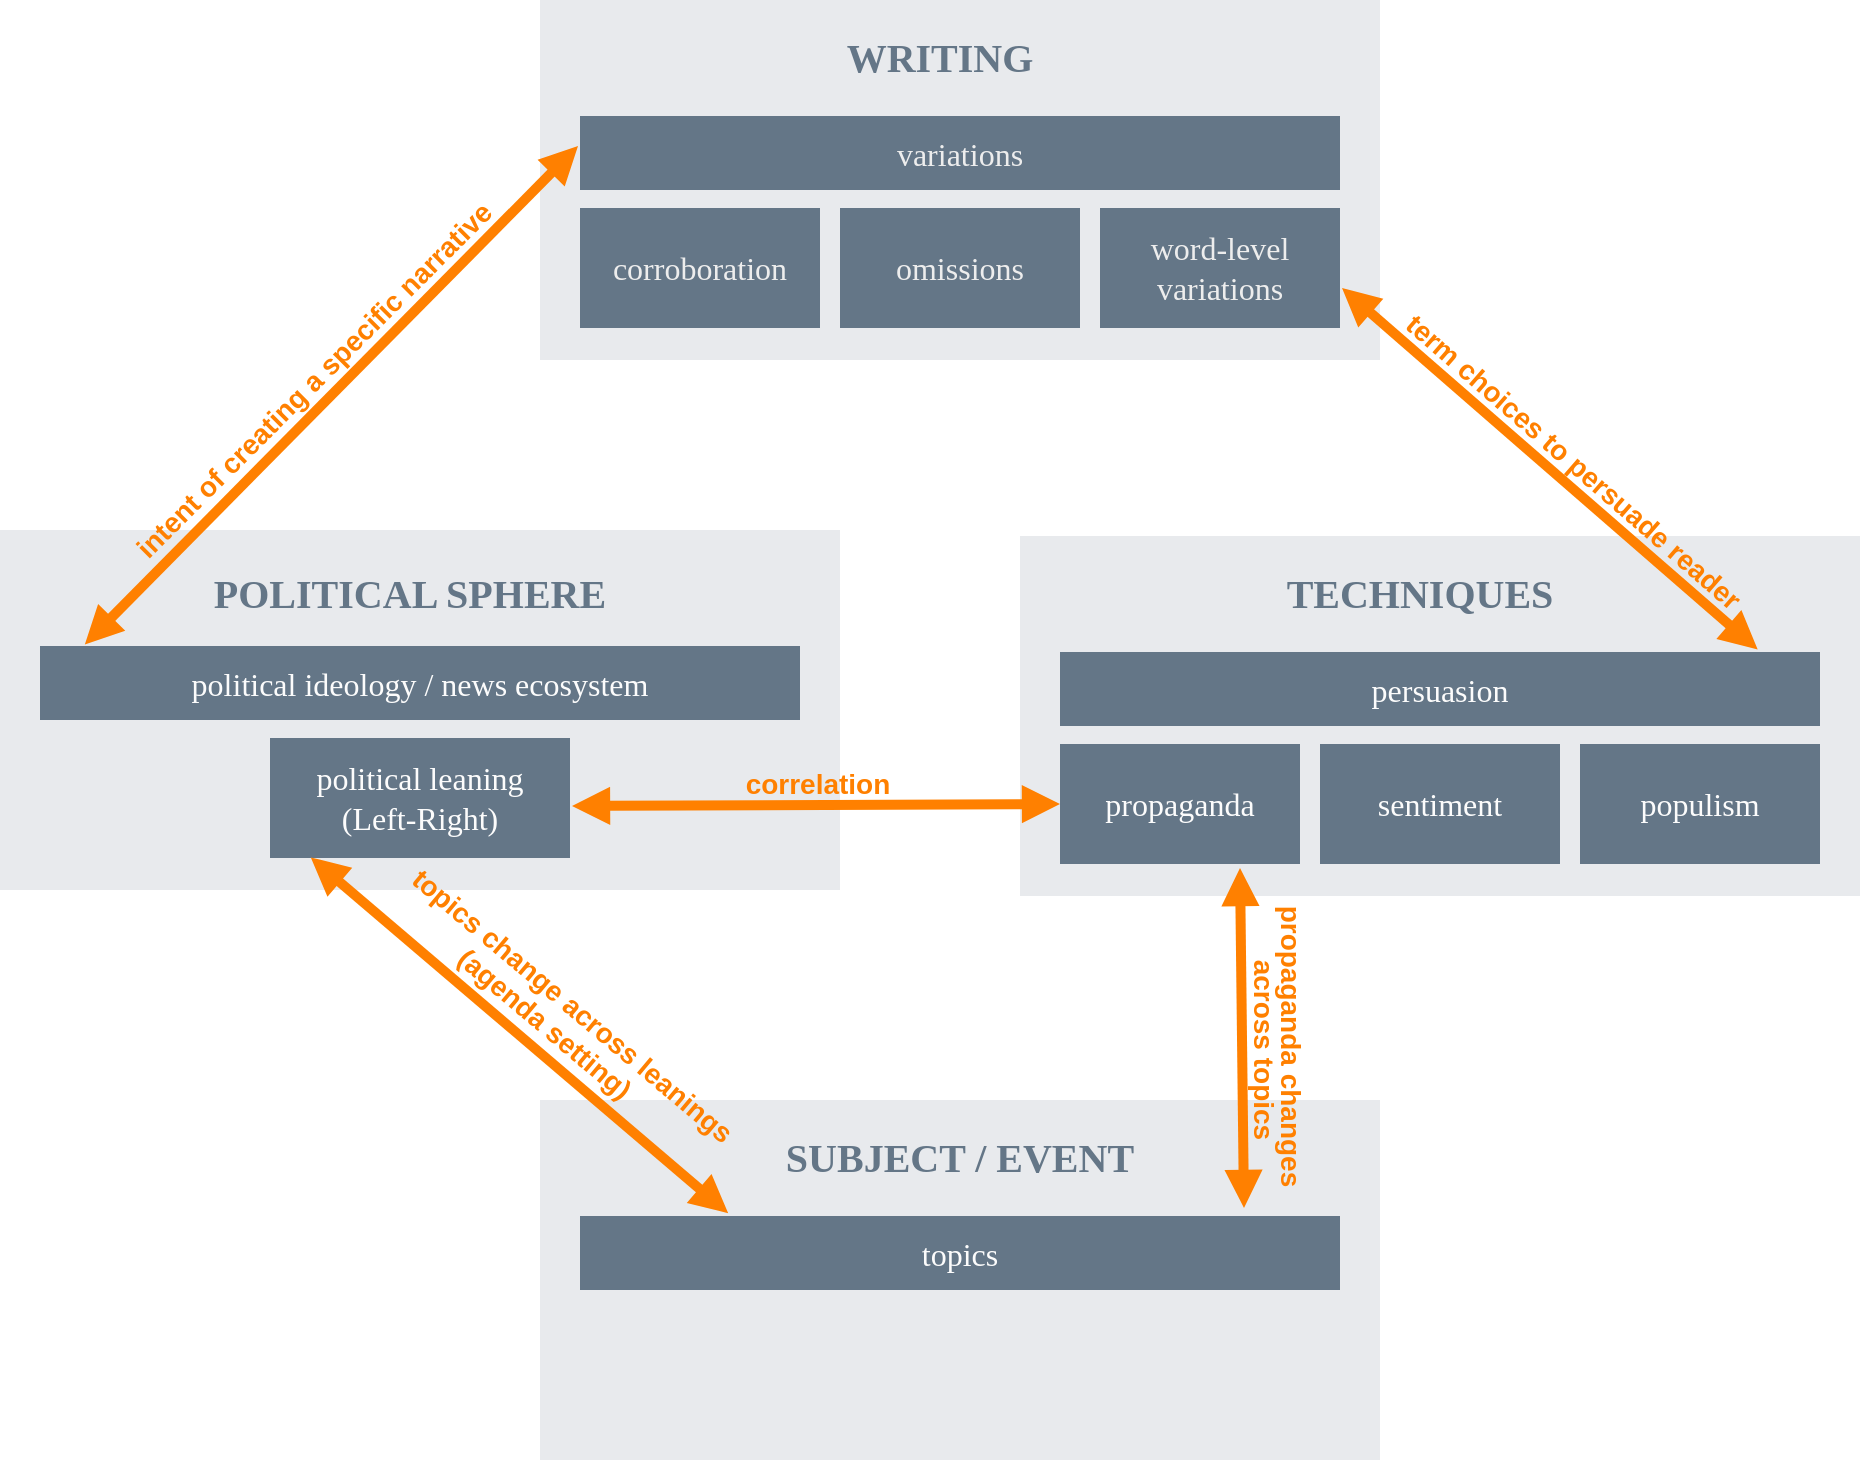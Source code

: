 <mxfile version="24.3.1" type="device">
  <diagram name="Page-1" id="Jdo_nhZsNWoK9g8GEEn7">
    <mxGraphModel dx="4545" dy="2809" grid="0" gridSize="10" guides="1" tooltips="1" connect="1" arrows="1" fold="1" page="1" pageScale="1" pageWidth="827" pageHeight="1169" math="0" shadow="0">
      <root>
        <mxCell id="0" />
        <mxCell id="1" parent="0" />
        <mxCell id="q0yEMm2avOZzuQYBKRTB-63" value="" style="rounded=0;whiteSpace=wrap;html=1;strokeColor=none;fillColor=#647687;fontColor=#ffffff;opacity=15;" parent="1" vertex="1">
          <mxGeometry x="800" y="-732" width="420" height="180" as="geometry" />
        </mxCell>
        <mxCell id="q0yEMm2avOZzuQYBKRTB-55" value="" style="rounded=0;whiteSpace=wrap;html=1;strokeColor=none;fillColor=#647687;fontColor=#ffffff;opacity=15;" parent="1" vertex="1">
          <mxGeometry x="1070" y="-997" width="420" height="180" as="geometry" />
        </mxCell>
        <mxCell id="q0yEMm2avOZzuQYBKRTB-49" value="corroboration" style="rounded=0;whiteSpace=wrap;html=1;fontFamily=Verdana;fontStyle=0;fontSize=16;horizontal=1;fillColor=#647687;strokeColor=none;fontColor=#EDEDED;" parent="1" vertex="1">
          <mxGeometry x="1090" y="-893" width="120" height="60" as="geometry" />
        </mxCell>
        <mxCell id="q0yEMm2avOZzuQYBKRTB-50" value="omissions" style="rounded=0;whiteSpace=wrap;html=1;fontFamily=Verdana;fontStyle=0;fontSize=16;horizontal=1;fillColor=#647687;strokeColor=none;fontColor=#EDEDED;" parent="1" vertex="1">
          <mxGeometry x="1220" y="-893" width="120" height="60" as="geometry" />
        </mxCell>
        <mxCell id="q0yEMm2avOZzuQYBKRTB-51" value="word-level variations" style="rounded=0;whiteSpace=wrap;html=1;fontFamily=Verdana;fontStyle=0;fontSize=16;horizontal=1;fillColor=#647687;strokeColor=none;fontColor=#EDEDED;" parent="1" vertex="1">
          <mxGeometry x="1350" y="-893" width="120" height="60" as="geometry" />
        </mxCell>
        <mxCell id="q0yEMm2avOZzuQYBKRTB-52" value="&lt;span style=&quot;font-size: 20px;&quot;&gt;WRITING&lt;/span&gt;" style="text;html=1;align=center;verticalAlign=middle;whiteSpace=wrap;rounded=0;fontFamily=Verdana;fontStyle=1;fontSize=20;horizontal=1;fontColor=#647687;" parent="1" vertex="1">
          <mxGeometry x="1170" y="-989" width="200" height="40" as="geometry" />
        </mxCell>
        <mxCell id="q0yEMm2avOZzuQYBKRTB-56" value="variations" style="rounded=0;whiteSpace=wrap;html=1;fontFamily=Verdana;fontStyle=0;fontSize=16;horizontal=1;fillColor=#647687;strokeColor=none;fontColor=#EDEDED;" parent="1" vertex="1">
          <mxGeometry x="1090" y="-939" width="380" height="37" as="geometry" />
        </mxCell>
        <mxCell id="q0yEMm2avOZzuQYBKRTB-57" value="" style="rounded=0;whiteSpace=wrap;html=1;strokeColor=none;fillColor=#647687;fontColor=#ffffff;opacity=15;" parent="1" vertex="1">
          <mxGeometry x="1310" y="-729" width="420" height="180" as="geometry" />
        </mxCell>
        <mxCell id="q0yEMm2avOZzuQYBKRTB-58" value="sentiment" style="rounded=0;whiteSpace=wrap;html=1;fontFamily=Verdana;fontStyle=0;fontSize=16;horizontal=1;fillColor=#647687;fontColor=#FCFCFC;strokeColor=none;" parent="1" vertex="1">
          <mxGeometry x="1460" y="-625" width="120" height="60" as="geometry" />
        </mxCell>
        <mxCell id="q0yEMm2avOZzuQYBKRTB-59" value="propaganda" style="rounded=0;whiteSpace=wrap;html=1;fontFamily=Verdana;fontStyle=0;fontSize=16;horizontal=1;fillColor=#647687;fontColor=#FCFCFC;strokeColor=none;" parent="1" vertex="1">
          <mxGeometry x="1330" y="-625" width="120" height="60" as="geometry" />
        </mxCell>
        <mxCell id="q0yEMm2avOZzuQYBKRTB-60" value="populism" style="rounded=0;whiteSpace=wrap;html=1;fontFamily=Verdana;fontStyle=0;fontSize=16;horizontal=1;fillColor=#647687;fontColor=#FCFCFC;strokeColor=none;" parent="1" vertex="1">
          <mxGeometry x="1590" y="-625" width="120" height="60" as="geometry" />
        </mxCell>
        <mxCell id="q0yEMm2avOZzuQYBKRTB-61" value="TECHNIQUES" style="text;html=1;align=center;verticalAlign=middle;whiteSpace=wrap;rounded=0;fontFamily=Verdana;fontStyle=1;fontSize=20;horizontal=1;fontColor=#647687;" parent="1" vertex="1">
          <mxGeometry x="1410" y="-721" width="200" height="40" as="geometry" />
        </mxCell>
        <mxCell id="q0yEMm2avOZzuQYBKRTB-62" value="persuasion" style="rounded=0;whiteSpace=wrap;html=1;fontFamily=Verdana;fontStyle=0;fontSize=16;horizontal=1;fillColor=#647687;fontColor=#FCFCFC;strokeColor=none;" parent="1" vertex="1">
          <mxGeometry x="1330" y="-671" width="380" height="37" as="geometry" />
        </mxCell>
        <mxCell id="q0yEMm2avOZzuQYBKRTB-65" value="political leaning&lt;div&gt;(Left-Right)&lt;/div&gt;" style="rounded=0;whiteSpace=wrap;html=1;fontFamily=Verdana;fontStyle=0;fontSize=16;horizontal=1;fillColor=#647687;fontColor=#FCFCFC;strokeColor=none;" parent="1" vertex="1">
          <mxGeometry x="935" y="-628" width="150" height="60" as="geometry" />
        </mxCell>
        <mxCell id="q0yEMm2avOZzuQYBKRTB-67" value="POLITICAL SPHERE" style="text;html=1;align=center;verticalAlign=middle;whiteSpace=wrap;rounded=0;fontFamily=Verdana;fontStyle=1;fontSize=20;horizontal=1;fontColor=#647687;" parent="1" vertex="1">
          <mxGeometry x="890" y="-721" width="230" height="40" as="geometry" />
        </mxCell>
        <mxCell id="q0yEMm2avOZzuQYBKRTB-68" value="political ideology / news ecosystem" style="rounded=0;whiteSpace=wrap;html=1;fontFamily=Verdana;fontStyle=0;fontSize=16;horizontal=1;fillColor=#647687;fontColor=#FCFCFC;strokeColor=none;" parent="1" vertex="1">
          <mxGeometry x="820" y="-674" width="380" height="37" as="geometry" />
        </mxCell>
        <mxCell id="q0yEMm2avOZzuQYBKRTB-76" value="" style="rounded=0;whiteSpace=wrap;html=1;strokeColor=none;fillColor=#647687;fontColor=#ffffff;opacity=15;" parent="1" vertex="1">
          <mxGeometry x="1070" y="-447" width="420" height="180" as="geometry" />
        </mxCell>
        <mxCell id="q0yEMm2avOZzuQYBKRTB-78" value="SUBJECT / EVENT" style="text;html=1;align=center;verticalAlign=middle;whiteSpace=wrap;rounded=0;fontFamily=Verdana;fontStyle=1;fontSize=20;horizontal=1;fontColor=#647687;" parent="1" vertex="1">
          <mxGeometry x="1165" y="-439" width="230" height="40" as="geometry" />
        </mxCell>
        <mxCell id="q0yEMm2avOZzuQYBKRTB-79" value="topics" style="rounded=0;whiteSpace=wrap;html=1;fontFamily=Verdana;fontStyle=0;fontSize=16;horizontal=1;fillColor=#647687;fontColor=#FCFCFC;strokeColor=none;" parent="1" vertex="1">
          <mxGeometry x="1090" y="-389" width="380" height="37" as="geometry" />
        </mxCell>
        <mxCell id="q0yEMm2avOZzuQYBKRTB-95" value="" style="endArrow=block;html=1;strokeWidth=5;rounded=0;exitX=0;exitY=0.5;exitDx=0;exitDy=0;startArrow=block;startFill=1;endFill=1;strokeColor=#FF8000;" parent="1" source="q0yEMm2avOZzuQYBKRTB-59" edge="1">
          <mxGeometry width="50" height="50" relative="1" as="geometry">
            <mxPoint x="1100" y="-580" as="sourcePoint" />
            <mxPoint x="1086" y="-594" as="targetPoint" />
            <Array as="points" />
          </mxGeometry>
        </mxCell>
        <mxCell id="q0yEMm2avOZzuQYBKRTB-97" value="" style="endArrow=block;html=1;strokeWidth=5;rounded=1;startArrow=block;startFill=1;endFill=1;jumpStyle=line;curved=0;strokeColor=#FF8000;" parent="1" edge="1">
          <mxGeometry width="50" height="50" relative="1" as="geometry">
            <mxPoint x="1422" y="-393" as="sourcePoint" />
            <mxPoint x="1420" y="-563" as="targetPoint" />
          </mxGeometry>
        </mxCell>
        <mxCell id="q0yEMm2avOZzuQYBKRTB-98" value="&lt;span style=&quot;font-size: 14px; text-wrap: nowrap;&quot;&gt;term choices to persuade reader&lt;/span&gt;" style="text;html=1;align=center;verticalAlign=middle;whiteSpace=wrap;rounded=0;rotation=41;fontColor=#FF8000;labelBackgroundColor=none;fontSize=14;fontStyle=1;fontFamily=Helvetica;" parent="1" vertex="1">
          <mxGeometry x="1479" y="-776" width="216" height="19.85" as="geometry" />
        </mxCell>
        <mxCell id="q0yEMm2avOZzuQYBKRTB-102" value="&lt;span style=&quot;font-size: 14px; text-wrap: nowrap;&quot;&gt;intent of creating a specific narrative&lt;/span&gt;" style="text;html=1;align=center;verticalAlign=middle;whiteSpace=wrap;rounded=0;rotation=-45;fontStyle=1;fontSize=14;fontFamily=Helvetica;fontColor=#FF8000;labelBackgroundColor=none;" parent="1" vertex="1">
          <mxGeometry x="849" y="-817" width="216" height="19.85" as="geometry" />
        </mxCell>
        <mxCell id="q0yEMm2avOZzuQYBKRTB-103" value="&lt;span style=&quot;font-size: 14px; text-wrap: nowrap;&quot;&gt;correlation&lt;/span&gt;" style="text;html=1;align=center;verticalAlign=middle;whiteSpace=wrap;rounded=0;rotation=0;fontFamily=Helvetica;fontStyle=1;fontSize=14;fontColor=#FF8000;labelBackgroundColor=none;" parent="1" vertex="1">
          <mxGeometry x="1090" y="-615" width="238" height="19.85" as="geometry" />
        </mxCell>
        <mxCell id="q0yEMm2avOZzuQYBKRTB-107" value="" style="endArrow=block;html=1;strokeWidth=5;rounded=1;startArrow=block;startFill=1;endFill=1;jumpStyle=line;curved=0;strokeColor=#FF8000;exitX=0.195;exitY=-0.037;exitDx=0;exitDy=0;exitPerimeter=0;entryX=0.136;entryY=0.995;entryDx=0;entryDy=0;entryPerimeter=0;" parent="1" source="q0yEMm2avOZzuQYBKRTB-79" target="q0yEMm2avOZzuQYBKRTB-65" edge="1">
          <mxGeometry width="50" height="50" relative="1" as="geometry">
            <mxPoint x="1116" y="-390" as="sourcePoint" />
            <mxPoint x="975" y="-533" as="targetPoint" />
          </mxGeometry>
        </mxCell>
        <mxCell id="q0yEMm2avOZzuQYBKRTB-123" value="" style="curved=0;endArrow=block;html=1;rounded=0;exitX=0.918;exitY=-0.033;exitDx=0;exitDy=0;exitPerimeter=0;startArrow=block;startFill=1;strokeWidth=5;targetPerimeterSpacing=0;endFill=1;strokeColor=#FF8000;fontSize=11;" parent="1" source="q0yEMm2avOZzuQYBKRTB-62" edge="1">
          <mxGeometry width="50" height="50" relative="1" as="geometry">
            <mxPoint x="1440" y="-710" as="sourcePoint" />
            <mxPoint x="1471" y="-853" as="targetPoint" />
            <Array as="points" />
          </mxGeometry>
        </mxCell>
        <mxCell id="85QrNB8mrg7WRL7tfwWj-2" value="" style="curved=0;endArrow=block;html=1;rounded=0;startArrow=block;startFill=1;strokeWidth=5;targetPerimeterSpacing=0;endFill=1;strokeColor=#FF8000;fontSize=11;exitX=0.059;exitY=-0.021;exitDx=0;exitDy=0;exitPerimeter=0;" edge="1" parent="1" source="q0yEMm2avOZzuQYBKRTB-68">
          <mxGeometry width="50" height="50" relative="1" as="geometry">
            <mxPoint x="1314" y="-691" as="sourcePoint" />
            <mxPoint x="1089" y="-924" as="targetPoint" />
            <Array as="points" />
          </mxGeometry>
        </mxCell>
        <mxCell id="q0yEMm2avOZzuQYBKRTB-108" value="&lt;span style=&quot;font-size: 14px; text-wrap: nowrap;&quot;&gt;topics change across leanings&lt;/span&gt;" style="text;html=1;align=center;verticalAlign=middle;whiteSpace=wrap;rounded=0;rotation=40;fontFamily=Helvetica;fontStyle=1;fontSize=14;fontColor=#FF8000;labelBackgroundColor=none;" parent="1" vertex="1">
          <mxGeometry x="927.004" y="-504.002" width="319" height="19.85" as="geometry" />
        </mxCell>
        <mxCell id="85QrNB8mrg7WRL7tfwWj-5" value="&lt;span style=&quot;font-size: 14px; text-wrap: nowrap;&quot;&gt;(agenda setting)&lt;/span&gt;" style="text;html=1;align=center;verticalAlign=middle;whiteSpace=wrap;rounded=0;rotation=40;fontFamily=Helvetica;fontStyle=1;fontSize=14;fontColor=#FF8000;labelBackgroundColor=none;" vertex="1" parent="1">
          <mxGeometry x="913.004" y="-495.002" width="319" height="19.85" as="geometry" />
        </mxCell>
        <mxCell id="q0yEMm2avOZzuQYBKRTB-104" value="&lt;span style=&quot;font-size: 14px; text-wrap: nowrap;&quot;&gt;propaganda changes&amp;nbsp;&lt;br&gt;&lt;/span&gt;" style="text;html=1;align=center;verticalAlign=middle;whiteSpace=wrap;rounded=0;rotation=90;fontFamily=Helvetica;fontStyle=1;fontSize=14;fontColor=#FF8000;labelBackgroundColor=none;spacing=0;" parent="1" vertex="1">
          <mxGeometry x="1375.002" y="-481.998" width="141.53" height="19.85" as="geometry" />
        </mxCell>
        <mxCell id="85QrNB8mrg7WRL7tfwWj-3" value="&lt;span style=&quot;font-size: 14px; text-wrap: nowrap;&quot;&gt;&amp;nbsp;&lt;/span&gt;&lt;span style=&quot;text-wrap: nowrap; background-color: initial;&quot;&gt;across topics&lt;/span&gt;" style="text;html=1;align=center;verticalAlign=middle;whiteSpace=wrap;rounded=0;rotation=90;fontFamily=Helvetica;fontStyle=1;fontSize=14;fontColor=#FF8000;labelBackgroundColor=none;spacing=0;" vertex="1" parent="1">
          <mxGeometry x="1362.002" y="-484.148" width="140.53" height="19.85" as="geometry" />
        </mxCell>
      </root>
    </mxGraphModel>
  </diagram>
</mxfile>
